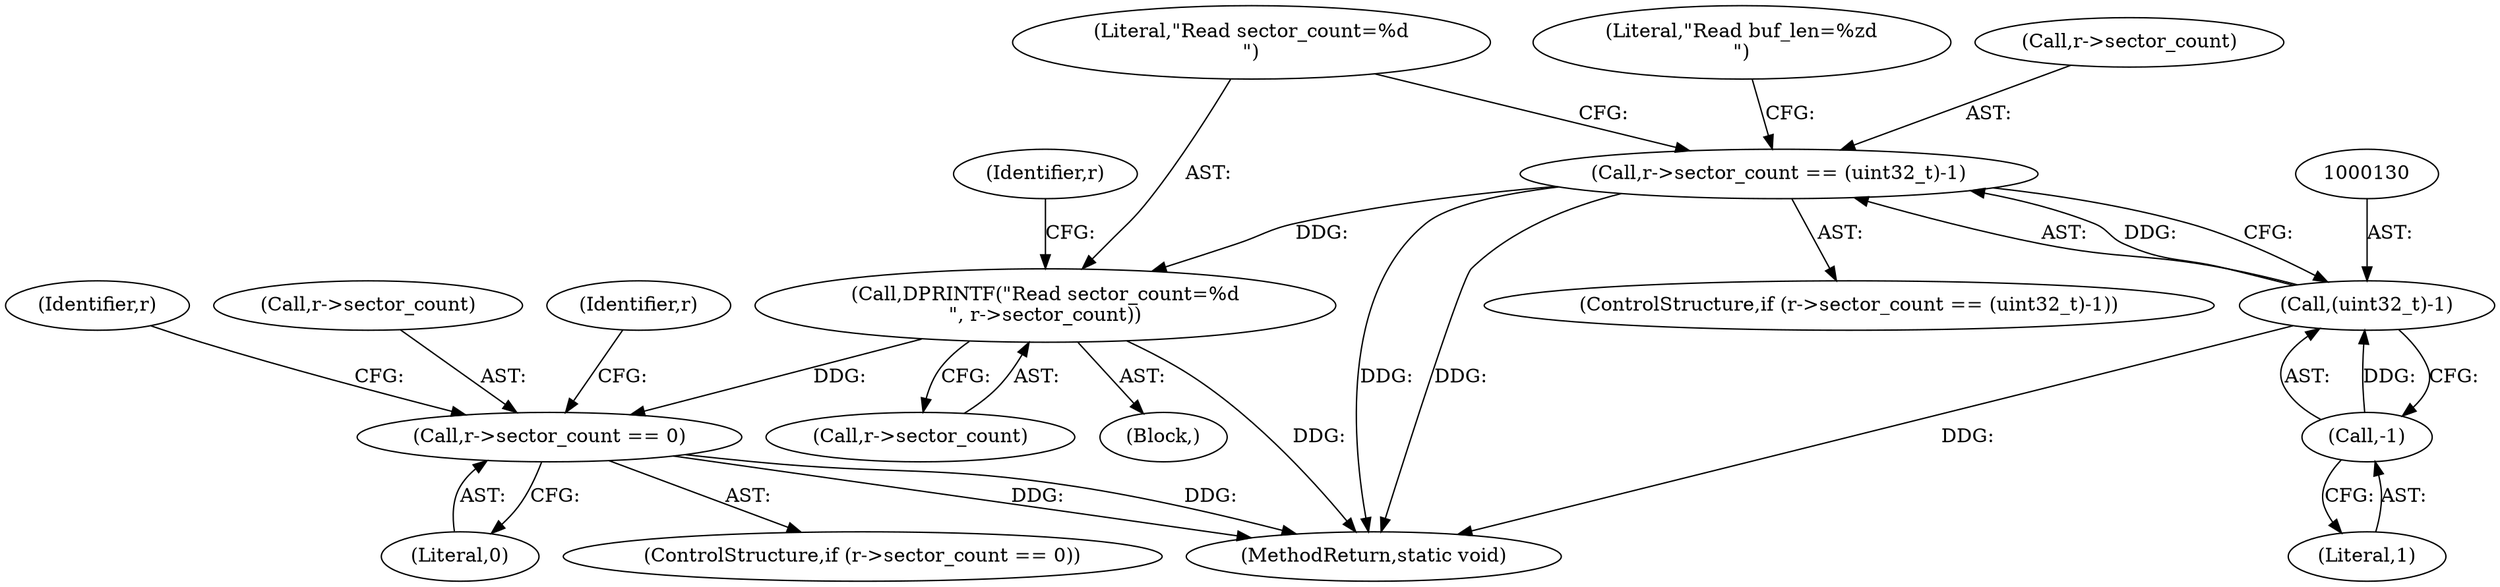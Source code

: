 digraph "0_qemu_103b40f51e4012b3b0ad20f615562a1806d7f49a_0@pointer" {
"1000125" [label="(Call,r->sector_count == (uint32_t)-1)"];
"1000129" [label="(Call,(uint32_t)-1)"];
"1000131" [label="(Call,-1)"];
"1000157" [label="(Call,DPRINTF(\"Read sector_count=%d\n\", r->sector_count))"];
"1000163" [label="(Call,r->sector_count == 0)"];
"1000163" [label="(Call,r->sector_count == 0)"];
"1000132" [label="(Literal,1)"];
"1000125" [label="(Call,r->sector_count == (uint32_t)-1)"];
"1000124" [label="(ControlStructure,if (r->sector_count == (uint32_t)-1))"];
"1000164" [label="(Call,r->sector_count)"];
"1000135" [label="(Literal,\"Read buf_len=%zd\n\")"];
"1000172" [label="(Identifier,r)"];
"1000159" [label="(Call,r->sector_count)"];
"1000180" [label="(Identifier,r)"];
"1000131" [label="(Call,-1)"];
"1000260" [label="(MethodReturn,static void)"];
"1000104" [label="(Block,)"];
"1000129" [label="(Call,(uint32_t)-1)"];
"1000162" [label="(ControlStructure,if (r->sector_count == 0))"];
"1000167" [label="(Literal,0)"];
"1000158" [label="(Literal,\"Read sector_count=%d\n\")"];
"1000157" [label="(Call,DPRINTF(\"Read sector_count=%d\n\", r->sector_count))"];
"1000165" [label="(Identifier,r)"];
"1000126" [label="(Call,r->sector_count)"];
"1000125" -> "1000124"  [label="AST: "];
"1000125" -> "1000129"  [label="CFG: "];
"1000126" -> "1000125"  [label="AST: "];
"1000129" -> "1000125"  [label="AST: "];
"1000135" -> "1000125"  [label="CFG: "];
"1000158" -> "1000125"  [label="CFG: "];
"1000125" -> "1000260"  [label="DDG: "];
"1000125" -> "1000260"  [label="DDG: "];
"1000129" -> "1000125"  [label="DDG: "];
"1000125" -> "1000157"  [label="DDG: "];
"1000129" -> "1000131"  [label="CFG: "];
"1000130" -> "1000129"  [label="AST: "];
"1000131" -> "1000129"  [label="AST: "];
"1000129" -> "1000260"  [label="DDG: "];
"1000131" -> "1000129"  [label="DDG: "];
"1000131" -> "1000132"  [label="CFG: "];
"1000132" -> "1000131"  [label="AST: "];
"1000157" -> "1000104"  [label="AST: "];
"1000157" -> "1000159"  [label="CFG: "];
"1000158" -> "1000157"  [label="AST: "];
"1000159" -> "1000157"  [label="AST: "];
"1000165" -> "1000157"  [label="CFG: "];
"1000157" -> "1000260"  [label="DDG: "];
"1000157" -> "1000163"  [label="DDG: "];
"1000163" -> "1000162"  [label="AST: "];
"1000163" -> "1000167"  [label="CFG: "];
"1000164" -> "1000163"  [label="AST: "];
"1000167" -> "1000163"  [label="AST: "];
"1000172" -> "1000163"  [label="CFG: "];
"1000180" -> "1000163"  [label="CFG: "];
"1000163" -> "1000260"  [label="DDG: "];
"1000163" -> "1000260"  [label="DDG: "];
}
